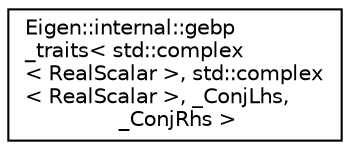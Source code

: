 digraph "Graphical Class Hierarchy"
{
  edge [fontname="Helvetica",fontsize="10",labelfontname="Helvetica",labelfontsize="10"];
  node [fontname="Helvetica",fontsize="10",shape=record];
  rankdir="LR";
  Node1 [label="Eigen::internal::gebp\l_traits\< std::complex\l\< RealScalar \>, std::complex\l\< RealScalar \>, _ConjLhs,\l _ConjRhs \>",height=0.2,width=0.4,color="black", fillcolor="white", style="filled",URL="$class_eigen_1_1internal_1_1gebp__traits_3_01std_1_1complex_3_01_real_scalar_01_4_00_01std_1_1com3fbe501975c876a010def81ad2701521.html"];
}
